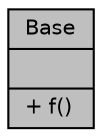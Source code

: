 digraph "Base"
{
 // INTERACTIVE_SVG=YES
  bgcolor="transparent";
  edge [fontname="Helvetica",fontsize="10",labelfontname="Helvetica",labelfontsize="10"];
  node [fontname="Helvetica",fontsize="10",shape=record];
  Node1 [label="{Base\n||+ f()\l}",height=0.2,width=0.4,color="black", fillcolor="grey75", style="filled" fontcolor="black"];
}
